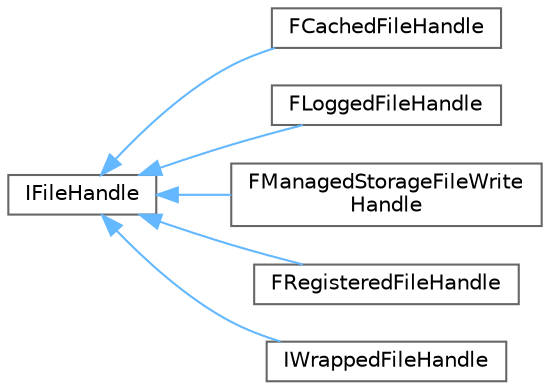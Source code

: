 digraph "Graphical Class Hierarchy"
{
 // INTERACTIVE_SVG=YES
 // LATEX_PDF_SIZE
  bgcolor="transparent";
  edge [fontname=Helvetica,fontsize=10,labelfontname=Helvetica,labelfontsize=10];
  node [fontname=Helvetica,fontsize=10,shape=box,height=0.2,width=0.4];
  rankdir="LR";
  Node0 [id="Node000000",label="IFileHandle",height=0.2,width=0.4,color="grey40", fillcolor="white", style="filled",URL="$d9/d12/classIFileHandle.html",tooltip="File handle interface."];
  Node0 -> Node1 [id="edge5377_Node000000_Node000001",dir="back",color="steelblue1",style="solid",tooltip=" "];
  Node1 [id="Node000001",label="FCachedFileHandle",height=0.2,width=0.4,color="grey40", fillcolor="white", style="filled",URL="$d3/d7b/classFCachedFileHandle.html",tooltip=" "];
  Node0 -> Node2 [id="edge5378_Node000000_Node000002",dir="back",color="steelblue1",style="solid",tooltip=" "];
  Node2 [id="Node000002",label="FLoggedFileHandle",height=0.2,width=0.4,color="grey40", fillcolor="white", style="filled",URL="$dd/de6/classFLoggedFileHandle.html",tooltip=" "];
  Node0 -> Node3 [id="edge5379_Node000000_Node000003",dir="back",color="steelblue1",style="solid",tooltip=" "];
  Node3 [id="Node000003",label="FManagedStorageFileWrite\lHandle",height=0.2,width=0.4,color="grey40", fillcolor="white", style="filled",URL="$d5/dbf/classFManagedStorageFileWriteHandle.html",tooltip=" "];
  Node0 -> Node4 [id="edge5380_Node000000_Node000004",dir="back",color="steelblue1",style="solid",tooltip=" "];
  Node4 [id="Node000004",label="FRegisteredFileHandle",height=0.2,width=0.4,color="grey40", fillcolor="white", style="filled",URL="$db/d18/classFRegisteredFileHandle.html",tooltip=" "];
  Node0 -> Node5 [id="edge5381_Node000000_Node000005",dir="back",color="steelblue1",style="solid",tooltip=" "];
  Node5 [id="Node000005",label="IWrappedFileHandle",height=0.2,width=0.4,color="grey40", fillcolor="white", style="filled",URL="$dd/d40/classIWrappedFileHandle.html",tooltip=" "];
}
